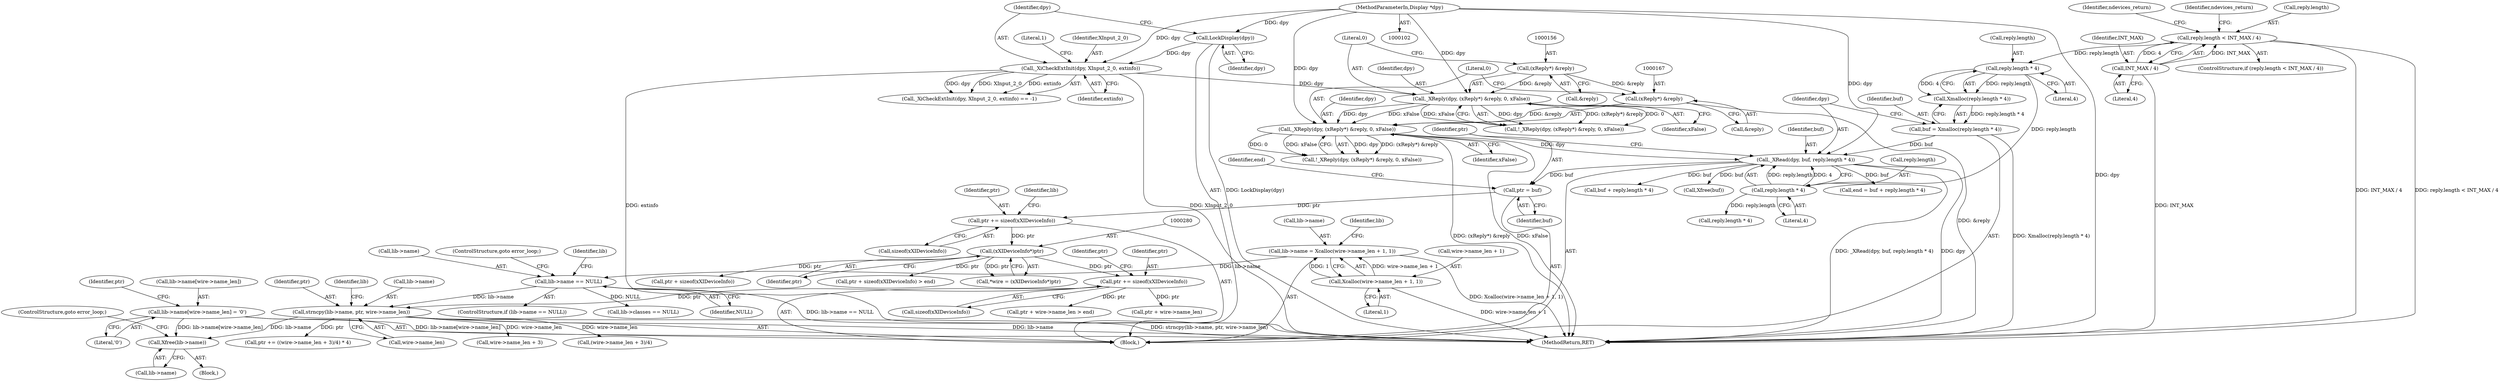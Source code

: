 digraph "0_libXi_19a9cd607de73947fcfb104682f203ffe4e1f4e5_2@API" {
"1000392" [label="(Call,Xfree(lib->name))"];
"1000352" [label="(Call,lib->name[wire->name_len] = '\0')"];
"1000344" [label="(Call,strncpy(lib->name, ptr, wire->name_len))"];
"1000338" [label="(Call,lib->name == NULL)"];
"1000326" [label="(Call,lib->name = Xcalloc(wire->name_len + 1, 1))"];
"1000330" [label="(Call,Xcalloc(wire->name_len + 1, 1))"];
"1000313" [label="(Call,ptr += sizeof(xXIDeviceInfo))"];
"1000279" [label="(Call,(xXIDeviceInfo*)ptr)"];
"1000254" [label="(Call,ptr += sizeof(xXIDeviceInfo))"];
"1000228" [label="(Call,ptr = buf)"];
"1000220" [label="(Call,_XRead(dpy, buf, reply.length * 4))"];
"1000164" [label="(Call,_XReply(dpy, (xReply*) &reply, 0, xFalse))"];
"1000153" [label="(Call,_XReply(dpy, (xReply*) &reply, 0, xFalse))"];
"1000122" [label="(Call,_XiCheckExtInit(dpy, XInput_2_0, extinfo))"];
"1000118" [label="(Call,LockDisplay(dpy))"];
"1000103" [label="(MethodParameterIn,Display *dpy)"];
"1000155" [label="(Call,(xReply*) &reply)"];
"1000166" [label="(Call,(xReply*) &reply)"];
"1000212" [label="(Call,buf = Xmalloc(reply.length * 4))"];
"1000214" [label="(Call,Xmalloc(reply.length * 4))"];
"1000215" [label="(Call,reply.length * 4)"];
"1000174" [label="(Call,reply.length < INT_MAX / 4)"];
"1000178" [label="(Call,INT_MAX / 4)"];
"1000223" [label="(Call,reply.length * 4)"];
"1000283" [label="(Call,ptr + sizeof(xXIDeviceInfo) > end)"];
"1000227" [label="(Literal,4)"];
"1000224" [label="(Call,reply.length)"];
"1000124" [label="(Identifier,XInput_2_0)"];
"1000279" [label="(Call,(xXIDeviceInfo*)ptr)"];
"1000277" [label="(Call,*wire = (xXIDeviceInfo*)ptr)"];
"1000118" [label="(Call,LockDisplay(dpy))"];
"1000203" [label="(Identifier,ndevices_return)"];
"1000166" [label="(Call,(xReply*) &reply)"];
"1000386" [label="(Call,lib->classes == NULL)"];
"1000127" [label="(Literal,1)"];
"1000364" [label="(Call,(wire->name_len + 3)/4)"];
"1000213" [label="(Identifier,buf)"];
"1000233" [label="(Call,buf + reply.length * 4)"];
"1000260" [label="(Identifier,lib)"];
"1000175" [label="(Call,reply.length)"];
"1000362" [label="(Identifier,ptr)"];
"1000180" [label="(Literal,4)"];
"1000355" [label="(Identifier,lib)"];
"1000179" [label="(Identifier,INT_MAX)"];
"1000222" [label="(Identifier,buf)"];
"1000339" [label="(Call,lib->name)"];
"1000165" [label="(Identifier,dpy)"];
"1000361" [label="(Call,ptr += ((wire->name_len + 3)/4) * 4)"];
"1000173" [label="(ControlStructure,if (reply.length < INT_MAX / 4))"];
"1000330" [label="(Call,Xcalloc(wire->name_len + 1, 1))"];
"1000336" [label="(Literal,1)"];
"1000168" [label="(Call,&reply)"];
"1000123" [label="(Identifier,dpy)"];
"1000152" [label="(Call,!_XReply(dpy, (xReply*) &reply, 0, xFalse))"];
"1000212" [label="(Call,buf = Xmalloc(reply.length * 4))"];
"1000119" [label="(Identifier,dpy)"];
"1000230" [label="(Identifier,buf)"];
"1000159" [label="(Literal,0)"];
"1000327" [label="(Call,lib->name)"];
"1000157" [label="(Call,&reply)"];
"1000392" [label="(Call,Xfree(lib->name))"];
"1000229" [label="(Identifier,ptr)"];
"1000345" [label="(Call,lib->name)"];
"1000235" [label="(Call,reply.length * 4)"];
"1000352" [label="(Call,lib->name[wire->name_len] = '\0')"];
"1000326" [label="(Call,lib->name = Xcalloc(wire->name_len + 1, 1))"];
"1000284" [label="(Call,ptr + sizeof(xXIDeviceInfo))"];
"1000228" [label="(Call,ptr = buf)"];
"1000153" [label="(Call,_XReply(dpy, (xReply*) &reply, 0, xFalse))"];
"1000232" [label="(Identifier,end)"];
"1000154" [label="(Identifier,dpy)"];
"1000396" [label="(ControlStructure,goto error_loop;)"];
"1000216" [label="(Call,reply.length)"];
"1000393" [label="(Call,lib->name)"];
"1000254" [label="(Call,ptr += sizeof(xXIDeviceInfo))"];
"1000184" [label="(Identifier,ndevices_return)"];
"1000411" [label="(MethodReturn,RET)"];
"1000343" [label="(ControlStructure,goto error_loop;)"];
"1000342" [label="(Identifier,NULL)"];
"1000314" [label="(Identifier,ptr)"];
"1000155" [label="(Call,(xReply*) &reply)"];
"1000337" [label="(ControlStructure,if (lib->name == NULL))"];
"1000315" [label="(Call,sizeof(xXIDeviceInfo))"];
"1000344" [label="(Call,strncpy(lib->name, ptr, wire->name_len))"];
"1000318" [label="(Call,ptr + wire->name_len > end)"];
"1000170" [label="(Literal,0)"];
"1000121" [label="(Call,_XiCheckExtInit(dpy, XInput_2_0, extinfo) == -1)"];
"1000346" [label="(Identifier,lib)"];
"1000349" [label="(Call,wire->name_len)"];
"1000163" [label="(Call,!_XReply(dpy, (xReply*) &reply, 0, xFalse))"];
"1000223" [label="(Call,reply.length * 4)"];
"1000365" [label="(Call,wire->name_len + 3)"];
"1000122" [label="(Call,_XiCheckExtInit(dpy, XInput_2_0, extinfo))"];
"1000391" [label="(Block,)"];
"1000320" [label="(Identifier,ptr)"];
"1000255" [label="(Identifier,ptr)"];
"1000338" [label="(Call,lib->name == NULL)"];
"1000348" [label="(Identifier,ptr)"];
"1000220" [label="(Call,_XRead(dpy, buf, reply.length * 4))"];
"1000313" [label="(Call,ptr += sizeof(xXIDeviceInfo))"];
"1000125" [label="(Identifier,extinfo)"];
"1000164" [label="(Call,_XReply(dpy, (xReply*) &reply, 0, xFalse))"];
"1000174" [label="(Call,reply.length < INT_MAX / 4)"];
"1000256" [label="(Call,sizeof(xXIDeviceInfo))"];
"1000219" [label="(Literal,4)"];
"1000171" [label="(Identifier,xFalse)"];
"1000311" [label="(Call,Xfree(buf))"];
"1000214" [label="(Call,Xmalloc(reply.length * 4))"];
"1000178" [label="(Call,INT_MAX / 4)"];
"1000281" [label="(Identifier,ptr)"];
"1000103" [label="(MethodParameterIn,Display *dpy)"];
"1000106" [label="(Block,)"];
"1000221" [label="(Identifier,dpy)"];
"1000231" [label="(Call,end = buf + reply.length * 4)"];
"1000215" [label="(Call,reply.length * 4)"];
"1000331" [label="(Call,wire->name_len + 1)"];
"1000319" [label="(Call,ptr + wire->name_len)"];
"1000340" [label="(Identifier,lib)"];
"1000360" [label="(Literal,'\0')"];
"1000353" [label="(Call,lib->name[wire->name_len])"];
"1000160" [label="(Identifier,xFalse)"];
"1000392" -> "1000391"  [label="AST: "];
"1000392" -> "1000393"  [label="CFG: "];
"1000393" -> "1000392"  [label="AST: "];
"1000396" -> "1000392"  [label="CFG: "];
"1000352" -> "1000392"  [label="DDG: lib->name[wire->name_len]"];
"1000344" -> "1000392"  [label="DDG: lib->name"];
"1000352" -> "1000106"  [label="AST: "];
"1000352" -> "1000360"  [label="CFG: "];
"1000353" -> "1000352"  [label="AST: "];
"1000360" -> "1000352"  [label="AST: "];
"1000362" -> "1000352"  [label="CFG: "];
"1000352" -> "1000411"  [label="DDG: lib->name[wire->name_len]"];
"1000344" -> "1000106"  [label="AST: "];
"1000344" -> "1000349"  [label="CFG: "];
"1000345" -> "1000344"  [label="AST: "];
"1000348" -> "1000344"  [label="AST: "];
"1000349" -> "1000344"  [label="AST: "];
"1000355" -> "1000344"  [label="CFG: "];
"1000344" -> "1000411"  [label="DDG: strncpy(lib->name, ptr, wire->name_len)"];
"1000344" -> "1000411"  [label="DDG: lib->name"];
"1000338" -> "1000344"  [label="DDG: lib->name"];
"1000313" -> "1000344"  [label="DDG: ptr"];
"1000344" -> "1000361"  [label="DDG: ptr"];
"1000344" -> "1000364"  [label="DDG: wire->name_len"];
"1000344" -> "1000365"  [label="DDG: wire->name_len"];
"1000338" -> "1000337"  [label="AST: "];
"1000338" -> "1000342"  [label="CFG: "];
"1000339" -> "1000338"  [label="AST: "];
"1000342" -> "1000338"  [label="AST: "];
"1000343" -> "1000338"  [label="CFG: "];
"1000346" -> "1000338"  [label="CFG: "];
"1000338" -> "1000411"  [label="DDG: lib->name == NULL"];
"1000326" -> "1000338"  [label="DDG: lib->name"];
"1000338" -> "1000386"  [label="DDG: NULL"];
"1000326" -> "1000106"  [label="AST: "];
"1000326" -> "1000330"  [label="CFG: "];
"1000327" -> "1000326"  [label="AST: "];
"1000330" -> "1000326"  [label="AST: "];
"1000340" -> "1000326"  [label="CFG: "];
"1000326" -> "1000411"  [label="DDG: Xcalloc(wire->name_len + 1, 1)"];
"1000330" -> "1000326"  [label="DDG: wire->name_len + 1"];
"1000330" -> "1000326"  [label="DDG: 1"];
"1000330" -> "1000336"  [label="CFG: "];
"1000331" -> "1000330"  [label="AST: "];
"1000336" -> "1000330"  [label="AST: "];
"1000330" -> "1000411"  [label="DDG: wire->name_len + 1"];
"1000313" -> "1000106"  [label="AST: "];
"1000313" -> "1000315"  [label="CFG: "];
"1000314" -> "1000313"  [label="AST: "];
"1000315" -> "1000313"  [label="AST: "];
"1000320" -> "1000313"  [label="CFG: "];
"1000279" -> "1000313"  [label="DDG: ptr"];
"1000313" -> "1000318"  [label="DDG: ptr"];
"1000313" -> "1000319"  [label="DDG: ptr"];
"1000279" -> "1000277"  [label="AST: "];
"1000279" -> "1000281"  [label="CFG: "];
"1000280" -> "1000279"  [label="AST: "];
"1000281" -> "1000279"  [label="AST: "];
"1000277" -> "1000279"  [label="CFG: "];
"1000279" -> "1000277"  [label="DDG: ptr"];
"1000254" -> "1000279"  [label="DDG: ptr"];
"1000279" -> "1000283"  [label="DDG: ptr"];
"1000279" -> "1000284"  [label="DDG: ptr"];
"1000254" -> "1000106"  [label="AST: "];
"1000254" -> "1000256"  [label="CFG: "];
"1000255" -> "1000254"  [label="AST: "];
"1000256" -> "1000254"  [label="AST: "];
"1000260" -> "1000254"  [label="CFG: "];
"1000228" -> "1000254"  [label="DDG: ptr"];
"1000228" -> "1000106"  [label="AST: "];
"1000228" -> "1000230"  [label="CFG: "];
"1000229" -> "1000228"  [label="AST: "];
"1000230" -> "1000228"  [label="AST: "];
"1000232" -> "1000228"  [label="CFG: "];
"1000220" -> "1000228"  [label="DDG: buf"];
"1000220" -> "1000106"  [label="AST: "];
"1000220" -> "1000223"  [label="CFG: "];
"1000221" -> "1000220"  [label="AST: "];
"1000222" -> "1000220"  [label="AST: "];
"1000223" -> "1000220"  [label="AST: "];
"1000229" -> "1000220"  [label="CFG: "];
"1000220" -> "1000411"  [label="DDG: dpy"];
"1000220" -> "1000411"  [label="DDG: _XRead(dpy, buf, reply.length * 4)"];
"1000164" -> "1000220"  [label="DDG: dpy"];
"1000103" -> "1000220"  [label="DDG: dpy"];
"1000212" -> "1000220"  [label="DDG: buf"];
"1000223" -> "1000220"  [label="DDG: reply.length"];
"1000223" -> "1000220"  [label="DDG: 4"];
"1000220" -> "1000231"  [label="DDG: buf"];
"1000220" -> "1000233"  [label="DDG: buf"];
"1000220" -> "1000311"  [label="DDG: buf"];
"1000164" -> "1000163"  [label="AST: "];
"1000164" -> "1000171"  [label="CFG: "];
"1000165" -> "1000164"  [label="AST: "];
"1000166" -> "1000164"  [label="AST: "];
"1000170" -> "1000164"  [label="AST: "];
"1000171" -> "1000164"  [label="AST: "];
"1000163" -> "1000164"  [label="CFG: "];
"1000164" -> "1000411"  [label="DDG: (xReply*) &reply"];
"1000164" -> "1000411"  [label="DDG: xFalse"];
"1000164" -> "1000163"  [label="DDG: dpy"];
"1000164" -> "1000163"  [label="DDG: (xReply*) &reply"];
"1000164" -> "1000163"  [label="DDG: 0"];
"1000164" -> "1000163"  [label="DDG: xFalse"];
"1000153" -> "1000164"  [label="DDG: dpy"];
"1000153" -> "1000164"  [label="DDG: xFalse"];
"1000103" -> "1000164"  [label="DDG: dpy"];
"1000166" -> "1000164"  [label="DDG: &reply"];
"1000153" -> "1000152"  [label="AST: "];
"1000153" -> "1000160"  [label="CFG: "];
"1000154" -> "1000153"  [label="AST: "];
"1000155" -> "1000153"  [label="AST: "];
"1000159" -> "1000153"  [label="AST: "];
"1000160" -> "1000153"  [label="AST: "];
"1000152" -> "1000153"  [label="CFG: "];
"1000153" -> "1000152"  [label="DDG: dpy"];
"1000153" -> "1000152"  [label="DDG: (xReply*) &reply"];
"1000153" -> "1000152"  [label="DDG: 0"];
"1000153" -> "1000152"  [label="DDG: xFalse"];
"1000122" -> "1000153"  [label="DDG: dpy"];
"1000103" -> "1000153"  [label="DDG: dpy"];
"1000155" -> "1000153"  [label="DDG: &reply"];
"1000122" -> "1000121"  [label="AST: "];
"1000122" -> "1000125"  [label="CFG: "];
"1000123" -> "1000122"  [label="AST: "];
"1000124" -> "1000122"  [label="AST: "];
"1000125" -> "1000122"  [label="AST: "];
"1000127" -> "1000122"  [label="CFG: "];
"1000122" -> "1000411"  [label="DDG: extinfo"];
"1000122" -> "1000411"  [label="DDG: XInput_2_0"];
"1000122" -> "1000121"  [label="DDG: dpy"];
"1000122" -> "1000121"  [label="DDG: XInput_2_0"];
"1000122" -> "1000121"  [label="DDG: extinfo"];
"1000118" -> "1000122"  [label="DDG: dpy"];
"1000103" -> "1000122"  [label="DDG: dpy"];
"1000118" -> "1000106"  [label="AST: "];
"1000118" -> "1000119"  [label="CFG: "];
"1000119" -> "1000118"  [label="AST: "];
"1000123" -> "1000118"  [label="CFG: "];
"1000118" -> "1000411"  [label="DDG: LockDisplay(dpy)"];
"1000103" -> "1000118"  [label="DDG: dpy"];
"1000103" -> "1000102"  [label="AST: "];
"1000103" -> "1000411"  [label="DDG: dpy"];
"1000155" -> "1000157"  [label="CFG: "];
"1000156" -> "1000155"  [label="AST: "];
"1000157" -> "1000155"  [label="AST: "];
"1000159" -> "1000155"  [label="CFG: "];
"1000155" -> "1000166"  [label="DDG: &reply"];
"1000166" -> "1000168"  [label="CFG: "];
"1000167" -> "1000166"  [label="AST: "];
"1000168" -> "1000166"  [label="AST: "];
"1000170" -> "1000166"  [label="CFG: "];
"1000166" -> "1000411"  [label="DDG: &reply"];
"1000212" -> "1000106"  [label="AST: "];
"1000212" -> "1000214"  [label="CFG: "];
"1000213" -> "1000212"  [label="AST: "];
"1000214" -> "1000212"  [label="AST: "];
"1000221" -> "1000212"  [label="CFG: "];
"1000212" -> "1000411"  [label="DDG: Xmalloc(reply.length * 4)"];
"1000214" -> "1000212"  [label="DDG: reply.length * 4"];
"1000214" -> "1000215"  [label="CFG: "];
"1000215" -> "1000214"  [label="AST: "];
"1000215" -> "1000214"  [label="DDG: reply.length"];
"1000215" -> "1000214"  [label="DDG: 4"];
"1000215" -> "1000219"  [label="CFG: "];
"1000216" -> "1000215"  [label="AST: "];
"1000219" -> "1000215"  [label="AST: "];
"1000174" -> "1000215"  [label="DDG: reply.length"];
"1000215" -> "1000223"  [label="DDG: reply.length"];
"1000174" -> "1000173"  [label="AST: "];
"1000174" -> "1000178"  [label="CFG: "];
"1000175" -> "1000174"  [label="AST: "];
"1000178" -> "1000174"  [label="AST: "];
"1000184" -> "1000174"  [label="CFG: "];
"1000203" -> "1000174"  [label="CFG: "];
"1000174" -> "1000411"  [label="DDG: INT_MAX / 4"];
"1000174" -> "1000411"  [label="DDG: reply.length < INT_MAX / 4"];
"1000178" -> "1000174"  [label="DDG: INT_MAX"];
"1000178" -> "1000174"  [label="DDG: 4"];
"1000178" -> "1000180"  [label="CFG: "];
"1000179" -> "1000178"  [label="AST: "];
"1000180" -> "1000178"  [label="AST: "];
"1000178" -> "1000411"  [label="DDG: INT_MAX"];
"1000223" -> "1000227"  [label="CFG: "];
"1000224" -> "1000223"  [label="AST: "];
"1000227" -> "1000223"  [label="AST: "];
"1000223" -> "1000235"  [label="DDG: reply.length"];
}
